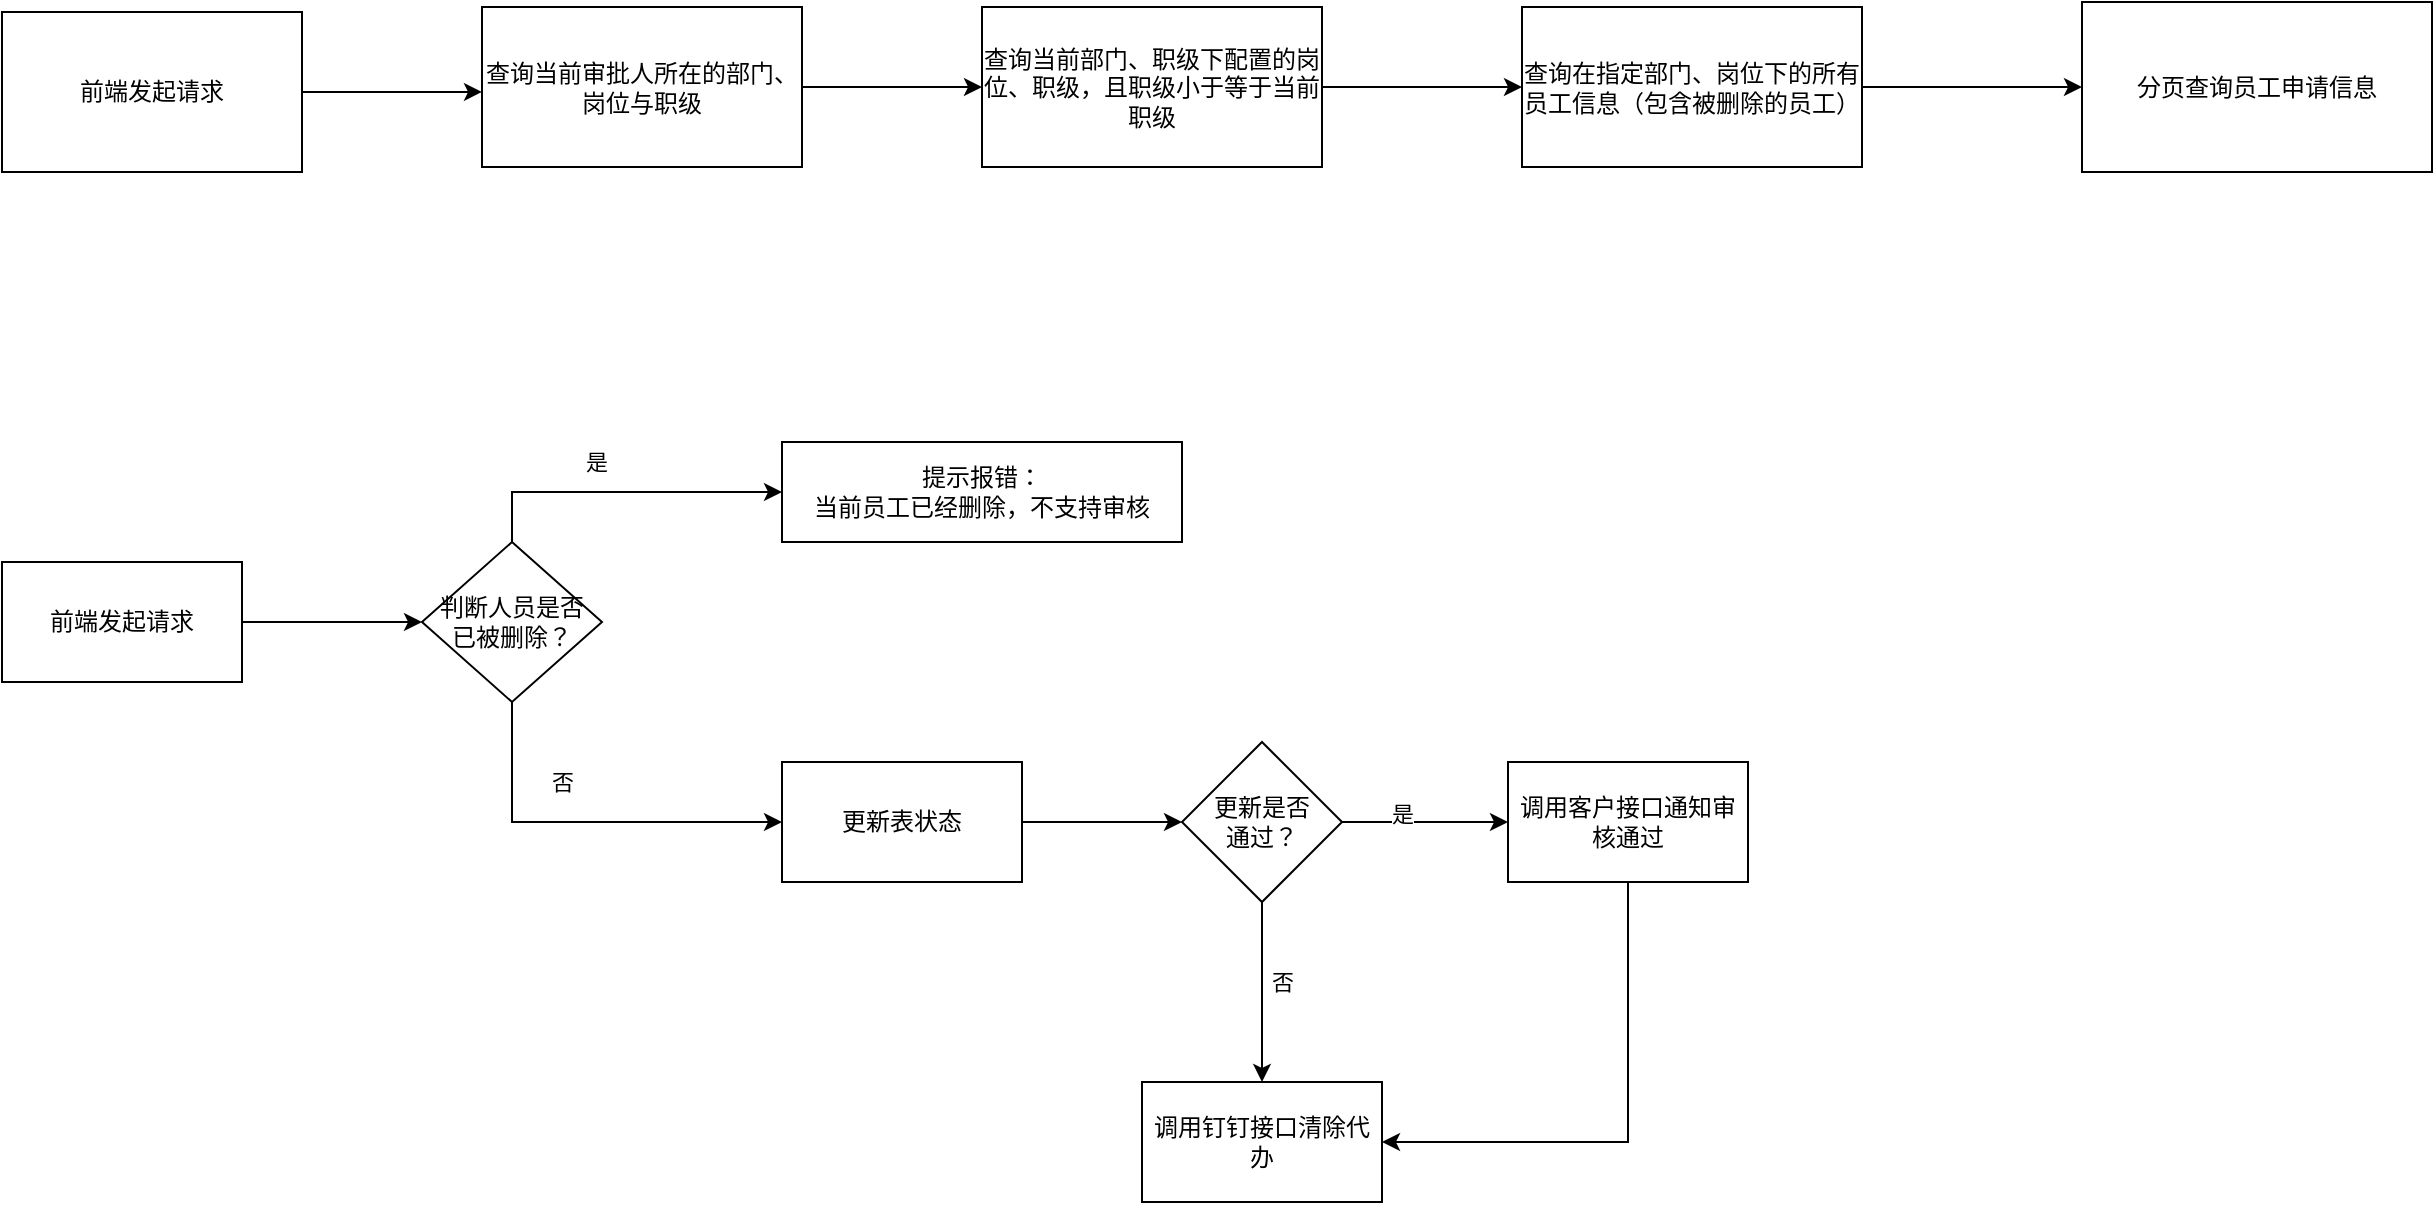 <mxfile version="15.5.2" type="github">
  <diagram id="C5RBs43oDa-KdzZeNtuy" name="Page-1">
    <mxGraphModel dx="1186" dy="621" grid="1" gridSize="10" guides="1" tooltips="1" connect="1" arrows="1" fold="1" page="1" pageScale="1" pageWidth="827" pageHeight="1169" math="0" shadow="0">
      <root>
        <mxCell id="WIyWlLk6GJQsqaUBKTNV-0" />
        <mxCell id="WIyWlLk6GJQsqaUBKTNV-1" parent="WIyWlLk6GJQsqaUBKTNV-0" />
        <mxCell id="zHJnFDCS_xAZhOyIZzer-20" value="" style="edgeStyle=orthogonalEdgeStyle;rounded=0;orthogonalLoop=1;jettySize=auto;html=1;exitX=0.5;exitY=0;exitDx=0;exitDy=0;" edge="1" parent="WIyWlLk6GJQsqaUBKTNV-1" source="zHJnFDCS_xAZhOyIZzer-18" target="zHJnFDCS_xAZhOyIZzer-19">
          <mxGeometry relative="1" as="geometry" />
        </mxCell>
        <mxCell id="zHJnFDCS_xAZhOyIZzer-21" value="是" style="edgeLabel;html=1;align=center;verticalAlign=middle;resizable=0;points=[];" vertex="1" connectable="0" parent="zHJnFDCS_xAZhOyIZzer-20">
          <mxGeometry x="-0.163" y="3" relative="1" as="geometry">
            <mxPoint y="-12" as="offset" />
          </mxGeometry>
        </mxCell>
        <mxCell id="zHJnFDCS_xAZhOyIZzer-23" value="" style="edgeStyle=orthogonalEdgeStyle;rounded=0;orthogonalLoop=1;jettySize=auto;html=1;" edge="1" parent="WIyWlLk6GJQsqaUBKTNV-1" source="zHJnFDCS_xAZhOyIZzer-18" target="zHJnFDCS_xAZhOyIZzer-22">
          <mxGeometry relative="1" as="geometry">
            <Array as="points">
              <mxPoint x="315" y="530" />
            </Array>
          </mxGeometry>
        </mxCell>
        <mxCell id="zHJnFDCS_xAZhOyIZzer-37" value="否" style="edgeLabel;html=1;align=center;verticalAlign=middle;resizable=0;points=[];" vertex="1" connectable="0" parent="zHJnFDCS_xAZhOyIZzer-23">
          <mxGeometry x="-0.59" y="1" relative="1" as="geometry">
            <mxPoint x="24" as="offset" />
          </mxGeometry>
        </mxCell>
        <mxCell id="zHJnFDCS_xAZhOyIZzer-18" value="判断人员是否&lt;br&gt;已被删除？" style="rhombus;whiteSpace=wrap;html=1;" vertex="1" parent="WIyWlLk6GJQsqaUBKTNV-1">
          <mxGeometry x="270" y="390" width="90" height="80" as="geometry" />
        </mxCell>
        <mxCell id="zHJnFDCS_xAZhOyIZzer-19" value="提示报错：&lt;br&gt;当前员工已经删除，不支持审核" style="whiteSpace=wrap;html=1;" vertex="1" parent="WIyWlLk6GJQsqaUBKTNV-1">
          <mxGeometry x="450" y="340" width="200" height="50" as="geometry" />
        </mxCell>
        <mxCell id="zHJnFDCS_xAZhOyIZzer-25" value="" style="edgeStyle=orthogonalEdgeStyle;rounded=0;orthogonalLoop=1;jettySize=auto;html=1;exitX=1;exitY=0.5;exitDx=0;exitDy=0;" edge="1" parent="WIyWlLk6GJQsqaUBKTNV-1" source="zHJnFDCS_xAZhOyIZzer-26" target="zHJnFDCS_xAZhOyIZzer-24">
          <mxGeometry relative="1" as="geometry" />
        </mxCell>
        <mxCell id="zHJnFDCS_xAZhOyIZzer-28" value="是" style="edgeLabel;html=1;align=center;verticalAlign=middle;resizable=0;points=[];" vertex="1" connectable="0" parent="zHJnFDCS_xAZhOyIZzer-25">
          <mxGeometry x="-0.277" y="4" relative="1" as="geometry">
            <mxPoint as="offset" />
          </mxGeometry>
        </mxCell>
        <mxCell id="zHJnFDCS_xAZhOyIZzer-27" style="edgeStyle=orthogonalEdgeStyle;rounded=0;orthogonalLoop=1;jettySize=auto;html=1;exitX=1;exitY=0.5;exitDx=0;exitDy=0;" edge="1" parent="WIyWlLk6GJQsqaUBKTNV-1" source="zHJnFDCS_xAZhOyIZzer-22" target="zHJnFDCS_xAZhOyIZzer-26">
          <mxGeometry relative="1" as="geometry" />
        </mxCell>
        <mxCell id="zHJnFDCS_xAZhOyIZzer-22" value="更新表状态" style="whiteSpace=wrap;html=1;" vertex="1" parent="WIyWlLk6GJQsqaUBKTNV-1">
          <mxGeometry x="450" y="500" width="120" height="60" as="geometry" />
        </mxCell>
        <mxCell id="zHJnFDCS_xAZhOyIZzer-32" style="edgeStyle=orthogonalEdgeStyle;rounded=0;orthogonalLoop=1;jettySize=auto;html=1;exitX=0.5;exitY=1;exitDx=0;exitDy=0;entryX=1;entryY=0.5;entryDx=0;entryDy=0;" edge="1" parent="WIyWlLk6GJQsqaUBKTNV-1" source="zHJnFDCS_xAZhOyIZzer-24" target="zHJnFDCS_xAZhOyIZzer-29">
          <mxGeometry relative="1" as="geometry" />
        </mxCell>
        <mxCell id="zHJnFDCS_xAZhOyIZzer-24" value="调用客户接口通知审核通过" style="whiteSpace=wrap;html=1;" vertex="1" parent="WIyWlLk6GJQsqaUBKTNV-1">
          <mxGeometry x="813" y="500" width="120" height="60" as="geometry" />
        </mxCell>
        <mxCell id="zHJnFDCS_xAZhOyIZzer-30" value="" style="edgeStyle=orthogonalEdgeStyle;rounded=0;orthogonalLoop=1;jettySize=auto;html=1;" edge="1" parent="WIyWlLk6GJQsqaUBKTNV-1" source="zHJnFDCS_xAZhOyIZzer-26" target="zHJnFDCS_xAZhOyIZzer-29">
          <mxGeometry relative="1" as="geometry" />
        </mxCell>
        <mxCell id="zHJnFDCS_xAZhOyIZzer-31" value="否" style="edgeLabel;html=1;align=center;verticalAlign=middle;resizable=0;points=[];" vertex="1" connectable="0" parent="zHJnFDCS_xAZhOyIZzer-30">
          <mxGeometry x="-0.333" relative="1" as="geometry">
            <mxPoint x="10" y="10" as="offset" />
          </mxGeometry>
        </mxCell>
        <mxCell id="zHJnFDCS_xAZhOyIZzer-26" value="更新是否&lt;br&gt;通过？" style="rhombus;whiteSpace=wrap;html=1;" vertex="1" parent="WIyWlLk6GJQsqaUBKTNV-1">
          <mxGeometry x="650" y="490" width="80" height="80" as="geometry" />
        </mxCell>
        <mxCell id="zHJnFDCS_xAZhOyIZzer-29" value="调用钉钉接口清除代办" style="whiteSpace=wrap;html=1;" vertex="1" parent="WIyWlLk6GJQsqaUBKTNV-1">
          <mxGeometry x="630" y="660" width="120" height="60" as="geometry" />
        </mxCell>
        <mxCell id="zHJnFDCS_xAZhOyIZzer-34" style="edgeStyle=orthogonalEdgeStyle;rounded=0;orthogonalLoop=1;jettySize=auto;html=1;exitX=1;exitY=0.5;exitDx=0;exitDy=0;entryX=0;entryY=0.531;entryDx=0;entryDy=0;entryPerimeter=0;" edge="1" parent="WIyWlLk6GJQsqaUBKTNV-1" source="zHJnFDCS_xAZhOyIZzer-33" target="zHJnFDCS_xAZhOyIZzer-42">
          <mxGeometry relative="1" as="geometry">
            <mxPoint x="280" y="170" as="targetPoint" />
          </mxGeometry>
        </mxCell>
        <mxCell id="zHJnFDCS_xAZhOyIZzer-33" value="前端发起请求" style="rounded=0;whiteSpace=wrap;html=1;" vertex="1" parent="WIyWlLk6GJQsqaUBKTNV-1">
          <mxGeometry x="60" y="125" width="150" height="80" as="geometry" />
        </mxCell>
        <mxCell id="zHJnFDCS_xAZhOyIZzer-36" style="edgeStyle=orthogonalEdgeStyle;rounded=0;orthogonalLoop=1;jettySize=auto;html=1;exitX=1;exitY=0.5;exitDx=0;exitDy=0;" edge="1" parent="WIyWlLk6GJQsqaUBKTNV-1" source="zHJnFDCS_xAZhOyIZzer-35" target="zHJnFDCS_xAZhOyIZzer-18">
          <mxGeometry relative="1" as="geometry" />
        </mxCell>
        <mxCell id="zHJnFDCS_xAZhOyIZzer-35" value="前端发起请求" style="rounded=0;whiteSpace=wrap;html=1;" vertex="1" parent="WIyWlLk6GJQsqaUBKTNV-1">
          <mxGeometry x="60" y="400" width="120" height="60" as="geometry" />
        </mxCell>
        <mxCell id="zHJnFDCS_xAZhOyIZzer-44" value="" style="edgeStyle=orthogonalEdgeStyle;rounded=0;orthogonalLoop=1;jettySize=auto;html=1;" edge="1" parent="WIyWlLk6GJQsqaUBKTNV-1" source="zHJnFDCS_xAZhOyIZzer-42" target="zHJnFDCS_xAZhOyIZzer-43">
          <mxGeometry relative="1" as="geometry" />
        </mxCell>
        <mxCell id="zHJnFDCS_xAZhOyIZzer-42" value="查询当前审批人所在的部门、岗位与职级" style="rounded=0;whiteSpace=wrap;html=1;" vertex="1" parent="WIyWlLk6GJQsqaUBKTNV-1">
          <mxGeometry x="300" y="122.5" width="160" height="80" as="geometry" />
        </mxCell>
        <mxCell id="zHJnFDCS_xAZhOyIZzer-46" value="" style="edgeStyle=orthogonalEdgeStyle;rounded=0;orthogonalLoop=1;jettySize=auto;html=1;" edge="1" parent="WIyWlLk6GJQsqaUBKTNV-1" source="zHJnFDCS_xAZhOyIZzer-43" target="zHJnFDCS_xAZhOyIZzer-45">
          <mxGeometry relative="1" as="geometry" />
        </mxCell>
        <mxCell id="zHJnFDCS_xAZhOyIZzer-43" value="查询当前部门、职级下配置的岗位、职级，且职级小于等于当前职级" style="whiteSpace=wrap;html=1;rounded=0;" vertex="1" parent="WIyWlLk6GJQsqaUBKTNV-1">
          <mxGeometry x="550" y="122.5" width="170" height="80" as="geometry" />
        </mxCell>
        <mxCell id="zHJnFDCS_xAZhOyIZzer-48" value="" style="edgeStyle=orthogonalEdgeStyle;rounded=0;orthogonalLoop=1;jettySize=auto;html=1;" edge="1" parent="WIyWlLk6GJQsqaUBKTNV-1" source="zHJnFDCS_xAZhOyIZzer-45" target="zHJnFDCS_xAZhOyIZzer-47">
          <mxGeometry relative="1" as="geometry" />
        </mxCell>
        <mxCell id="zHJnFDCS_xAZhOyIZzer-45" value="查询在指定部门、岗位下的所有员工信息（包含被删除的员工）" style="whiteSpace=wrap;html=1;rounded=0;" vertex="1" parent="WIyWlLk6GJQsqaUBKTNV-1">
          <mxGeometry x="820" y="122.5" width="170" height="80" as="geometry" />
        </mxCell>
        <mxCell id="zHJnFDCS_xAZhOyIZzer-47" value="分页查询员工申请信息" style="whiteSpace=wrap;html=1;rounded=0;" vertex="1" parent="WIyWlLk6GJQsqaUBKTNV-1">
          <mxGeometry x="1100" y="120" width="175" height="85" as="geometry" />
        </mxCell>
      </root>
    </mxGraphModel>
  </diagram>
</mxfile>
